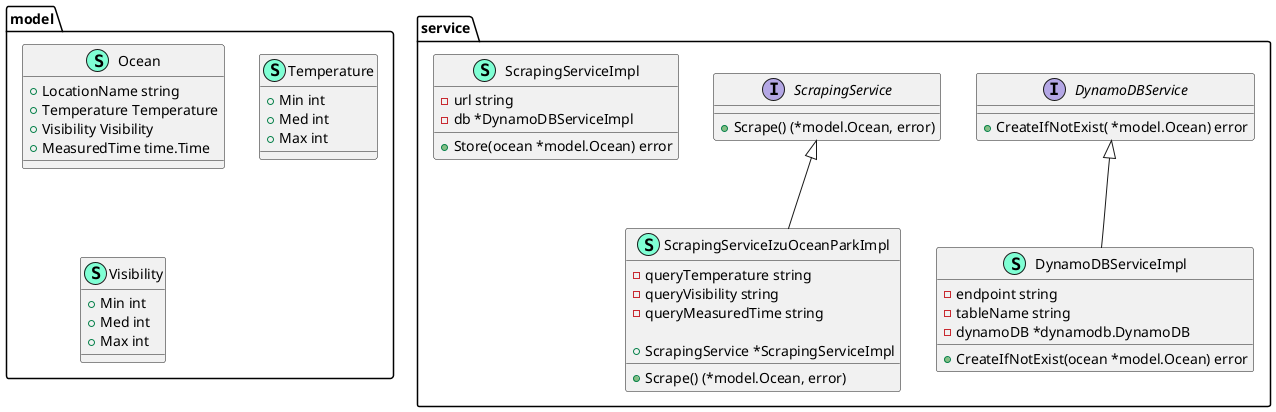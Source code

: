 @startuml
namespace model {
    class Ocean << (S,Aquamarine) >> {
        + LocationName string
        + Temperature Temperature
        + Visibility Visibility
        + MeasuredTime time.Time

    }
    class Temperature << (S,Aquamarine) >> {
        + Min int
        + Med int
        + Max int

    }
    class Visibility << (S,Aquamarine) >> {
        + Min int
        + Med int
        + Max int

    }
}


namespace service {
    interface DynamoDBService  {
        + CreateIfNotExist( *model.Ocean) error

    }
    class DynamoDBServiceImpl << (S,Aquamarine) >> {
        - endpoint string
        - tableName string
        - dynamoDB *dynamodb.DynamoDB

        + CreateIfNotExist(ocean *model.Ocean) error

    }
    interface ScrapingService  {
        + Scrape() (*model.Ocean, error)

    }
    class ScrapingServiceImpl << (S,Aquamarine) >> {
        - url string
        - db *DynamoDBServiceImpl

        + Store(ocean *model.Ocean) error

    }
    class ScrapingServiceIzuOceanParkImpl << (S,Aquamarine) >> {
        - queryTemperature string
        - queryVisibility string
        - queryMeasuredTime string

        + ScrapingService *ScrapingServiceImpl

        + Scrape() (*model.Ocean, error)

    }
}

"service.DynamoDBService" <|-- "service.DynamoDBServiceImpl"
"service.ScrapingService" <|-- "service.ScrapingServiceIzuOceanParkImpl"

@enduml
